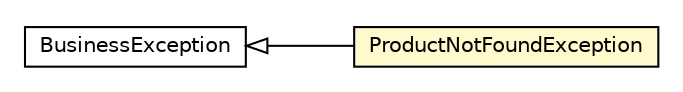 #!/usr/local/bin/dot
#
# Class diagram 
# Generated by UMLGraph version 5.1 (http://www.umlgraph.org/)
#

digraph G {
	edge [fontname="Helvetica",fontsize=10,labelfontname="Helvetica",labelfontsize=10];
	node [fontname="Helvetica",fontsize=10,shape=plaintext];
	nodesep=0.25;
	ranksep=0.5;
	rankdir=LR;
	// com.inn.headstartdemo.exceptions.application.BusinessException
	c17307 [label=<<table title="com.inn.headstartdemo.exceptions.application.BusinessException" border="0" cellborder="1" cellspacing="0" cellpadding="2" port="p" href="./BusinessException.html">
		<tr><td><table border="0" cellspacing="0" cellpadding="1">
<tr><td align="center" balign="center"> BusinessException </td></tr>
		</table></td></tr>
		</table>>, fontname="Helvetica", fontcolor="black", fontsize=10.0];
	// com.inn.headstartdemo.exceptions.application.ProductNotFoundException
	c17308 [label=<<table title="com.inn.headstartdemo.exceptions.application.ProductNotFoundException" border="0" cellborder="1" cellspacing="0" cellpadding="2" port="p" bgcolor="lemonChiffon" href="./ProductNotFoundException.html">
		<tr><td><table border="0" cellspacing="0" cellpadding="1">
<tr><td align="center" balign="center"> ProductNotFoundException </td></tr>
		</table></td></tr>
		</table>>, fontname="Helvetica", fontcolor="black", fontsize=10.0];
	//com.inn.headstartdemo.exceptions.application.ProductNotFoundException extends com.inn.headstartdemo.exceptions.application.BusinessException
	c17307:p -> c17308:p [dir=back,arrowtail=empty];
}

